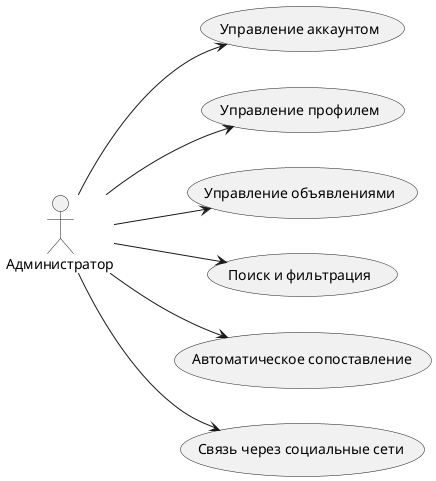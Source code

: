 @startuml

left to right direction
actor Admin as "Администратор"

Admin --> (Управление аккаунтом)
Admin --> (Управление профилем)
Admin --> (Управление объявлениями)
Admin --> (Поиск и фильтрация)
Admin --> (Автоматическое сопоставление)
Admin --> (Связь через социальные сети)

@enduml

